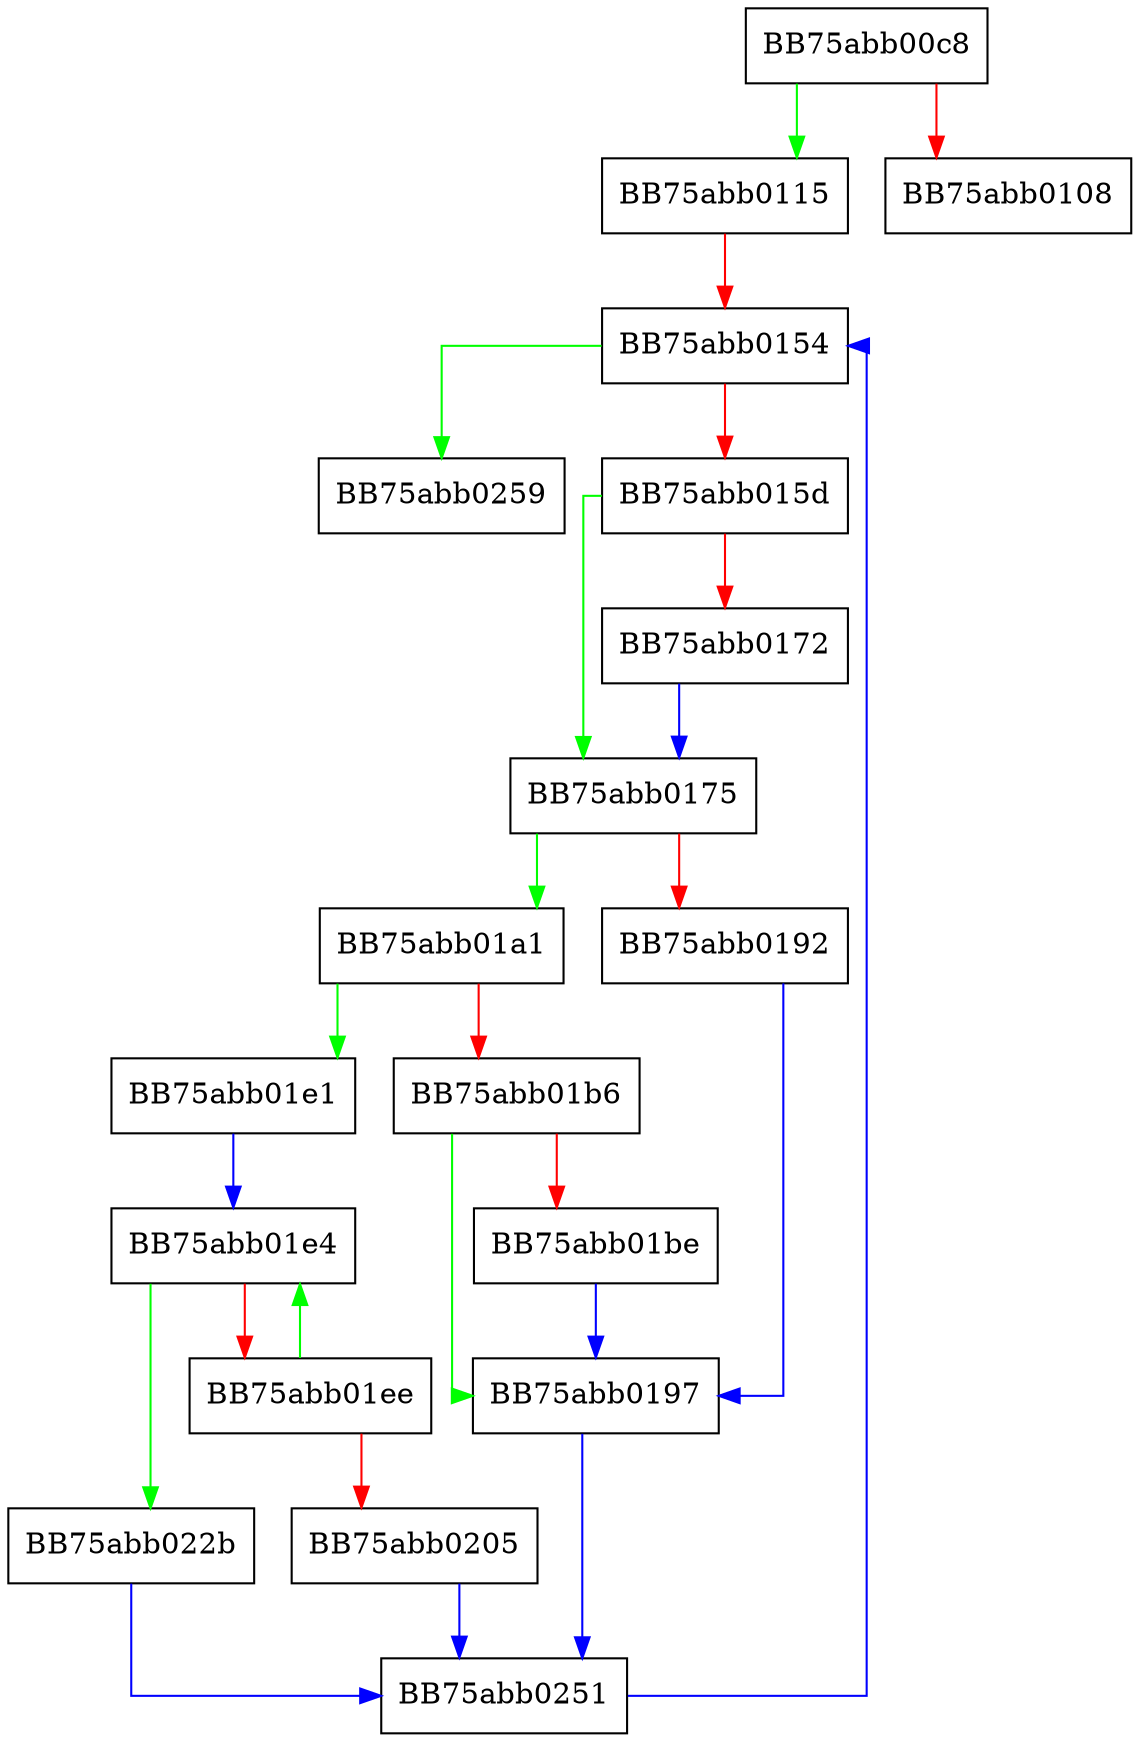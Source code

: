 digraph _Forced_rehash {
  node [shape="box"];
  graph [splines=ortho];
  BB75abb00c8 -> BB75abb0115 [color="green"];
  BB75abb00c8 -> BB75abb0108 [color="red"];
  BB75abb0115 -> BB75abb0154 [color="red"];
  BB75abb0154 -> BB75abb0259 [color="green"];
  BB75abb0154 -> BB75abb015d [color="red"];
  BB75abb015d -> BB75abb0175 [color="green"];
  BB75abb015d -> BB75abb0172 [color="red"];
  BB75abb0172 -> BB75abb0175 [color="blue"];
  BB75abb0175 -> BB75abb01a1 [color="green"];
  BB75abb0175 -> BB75abb0192 [color="red"];
  BB75abb0192 -> BB75abb0197 [color="blue"];
  BB75abb0197 -> BB75abb0251 [color="blue"];
  BB75abb01a1 -> BB75abb01e1 [color="green"];
  BB75abb01a1 -> BB75abb01b6 [color="red"];
  BB75abb01b6 -> BB75abb0197 [color="green"];
  BB75abb01b6 -> BB75abb01be [color="red"];
  BB75abb01be -> BB75abb0197 [color="blue"];
  BB75abb01e1 -> BB75abb01e4 [color="blue"];
  BB75abb01e4 -> BB75abb022b [color="green"];
  BB75abb01e4 -> BB75abb01ee [color="red"];
  BB75abb01ee -> BB75abb01e4 [color="green"];
  BB75abb01ee -> BB75abb0205 [color="red"];
  BB75abb0205 -> BB75abb0251 [color="blue"];
  BB75abb022b -> BB75abb0251 [color="blue"];
  BB75abb0251 -> BB75abb0154 [color="blue"];
}